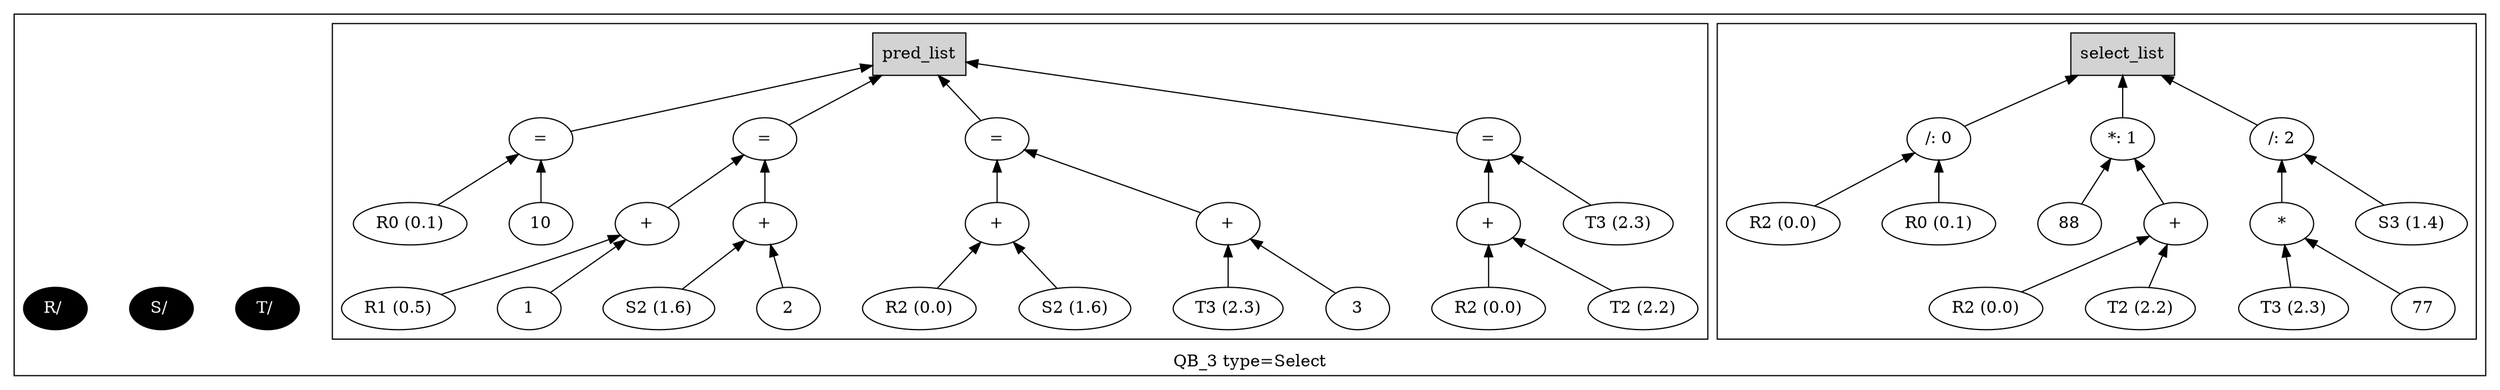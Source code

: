 digraph example1 {
    rankdir=BT;
    nodesep=0.5;
    ordering="in";
  subgraph cluster_QB_3 {
    "QB_3_selectlist"[label="select_list",shape=box,style=filled];
  subgraph cluster_select_listQB_3 {
    exprnodeExprId3v1[label="/: 0"];
    exprnodeExprId1v1 -> exprnodeExprId3v1;
    exprnodeExprId1v1[label="R2 (0.0)"];
    exprnodeExprId2v1 -> exprnodeExprId3v1;
    exprnodeExprId2v1[label="R0 (0.1)"];
    exprnodeExprId3v1 -> "QB_3_selectlist";
    exprnodeExprId8v1[label="*: 1"];
    exprnodeExprId4v1 -> exprnodeExprId8v1;
    exprnodeExprId4v1[label="88"];
    exprnodeExprId7v1 -> exprnodeExprId8v1;
    exprnodeExprId7v1[label="+"];
    exprnodeExprId5v1 -> exprnodeExprId7v1;
    exprnodeExprId5v1[label="R2 (0.0)"];
    exprnodeExprId6v1 -> exprnodeExprId7v1;
    exprnodeExprId6v1[label="T2 (2.2)"];
    exprnodeExprId8v1 -> "QB_3_selectlist";
    exprnodeExprId13v1[label="/: 2"];
    exprnodeExprId11v1 -> exprnodeExprId13v1;
    exprnodeExprId11v1[label="*"];
    exprnodeExprId9v1 -> exprnodeExprId11v1;
    exprnodeExprId9v1[label="T3 (2.3)"];
    exprnodeExprId10v1 -> exprnodeExprId11v1;
    exprnodeExprId10v1[label="77"];
    exprnodeExprId12v1 -> exprnodeExprId13v1;
    exprnodeExprId12v1[label="S3 (1.4)"];
    exprnodeExprId13v1 -> "QB_3_selectlist";
}
    "QUN_2"[label="T/ ", fillcolor=black, fontcolor=white, style=filled]
    "QUN_1"[label="S/ ", fillcolor=black, fontcolor=white, style=filled]
    "QUN_0"[label="R/ ", fillcolor=black, fontcolor=white, style=filled]
  subgraph cluster_pred_listQB_3 {
    exprnodeExprId16v1[label="="];
    exprnodeExprId14v1 -> exprnodeExprId16v1;
    exprnodeExprId14v1[label="R0 (0.1)"];
    exprnodeExprId15v1 -> exprnodeExprId16v1;
    exprnodeExprId15v1[label="10"];
    exprnodeExprId16v1 -> QB_3_pred_list;
    exprnodeExprId23v1[label="="];
    exprnodeExprId19v1 -> exprnodeExprId23v1;
    exprnodeExprId19v1[label="+"];
    exprnodeExprId17v1 -> exprnodeExprId19v1;
    exprnodeExprId17v1[label="R1 (0.5)"];
    exprnodeExprId18v1 -> exprnodeExprId19v1;
    exprnodeExprId18v1[label="1"];
    exprnodeExprId22v1 -> exprnodeExprId23v1;
    exprnodeExprId22v1[label="+"];
    exprnodeExprId20v1 -> exprnodeExprId22v1;
    exprnodeExprId20v1[label="S2 (1.6)"];
    exprnodeExprId21v1 -> exprnodeExprId22v1;
    exprnodeExprId21v1[label="2"];
    exprnodeExprId23v1 -> QB_3_pred_list;
    exprnodeExprId31v1[label="="];
    exprnodeExprId27v1 -> exprnodeExprId31v1;
    exprnodeExprId27v1[label="+"];
    exprnodeExprId25v1 -> exprnodeExprId27v1;
    exprnodeExprId25v1[label="R2 (0.0)"];
    exprnodeExprId26v1 -> exprnodeExprId27v1;
    exprnodeExprId26v1[label="S2 (1.6)"];
    exprnodeExprId30v1 -> exprnodeExprId31v1;
    exprnodeExprId30v1[label="+"];
    exprnodeExprId28v1 -> exprnodeExprId30v1;
    exprnodeExprId28v1[label="T3 (2.3)"];
    exprnodeExprId29v1 -> exprnodeExprId30v1;
    exprnodeExprId29v1[label="3"];
    exprnodeExprId31v1 -> QB_3_pred_list;
    exprnodeExprId37v1[label="="];
    exprnodeExprId35v1 -> exprnodeExprId37v1;
    exprnodeExprId35v1[label="+"];
    exprnodeExprId33v1 -> exprnodeExprId35v1;
    exprnodeExprId33v1[label="R2 (0.0)"];
    exprnodeExprId34v1 -> exprnodeExprId35v1;
    exprnodeExprId34v1[label="T2 (2.2)"];
    exprnodeExprId36v1 -> exprnodeExprId37v1;
    exprnodeExprId36v1[label="T3 (2.3)"];
    exprnodeExprId37v1 -> QB_3_pred_list;
    "QB_3_pred_list"[label="pred_list",shape=box,style=filled];
}
    label = "QB_3 type=Select";
}
}
